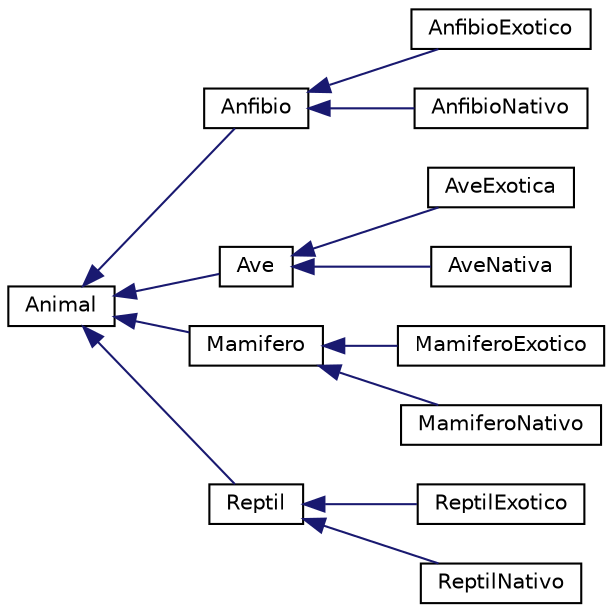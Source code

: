 digraph "Graphical Class Hierarchy"
{
  edge [fontname="Helvetica",fontsize="10",labelfontname="Helvetica",labelfontsize="10"];
  node [fontname="Helvetica",fontsize="10",shape=record];
  rankdir="LR";
  Node0 [label="Animal",height=0.2,width=0.4,color="black", fillcolor="white", style="filled",URL="$class_animal.html"];
  Node0 -> Node1 [dir="back",color="midnightblue",fontsize="10",style="solid",fontname="Helvetica"];
  Node1 [label="Anfibio",height=0.2,width=0.4,color="black", fillcolor="white", style="filled",URL="$class_anfibio.html"];
  Node1 -> Node2 [dir="back",color="midnightblue",fontsize="10",style="solid",fontname="Helvetica"];
  Node2 [label="AnfibioExotico",height=0.2,width=0.4,color="black", fillcolor="white", style="filled",URL="$class_anfibio_exotico.html"];
  Node1 -> Node3 [dir="back",color="midnightblue",fontsize="10",style="solid",fontname="Helvetica"];
  Node3 [label="AnfibioNativo",height=0.2,width=0.4,color="black", fillcolor="white", style="filled",URL="$class_anfibio_nativo.html"];
  Node0 -> Node4 [dir="back",color="midnightblue",fontsize="10",style="solid",fontname="Helvetica"];
  Node4 [label="Ave",height=0.2,width=0.4,color="black", fillcolor="white", style="filled",URL="$class_ave.html"];
  Node4 -> Node5 [dir="back",color="midnightblue",fontsize="10",style="solid",fontname="Helvetica"];
  Node5 [label="AveExotica",height=0.2,width=0.4,color="black", fillcolor="white", style="filled",URL="$class_ave_exotica.html"];
  Node4 -> Node6 [dir="back",color="midnightblue",fontsize="10",style="solid",fontname="Helvetica"];
  Node6 [label="AveNativa",height=0.2,width=0.4,color="black", fillcolor="white", style="filled",URL="$class_ave_nativa.html"];
  Node0 -> Node7 [dir="back",color="midnightblue",fontsize="10",style="solid",fontname="Helvetica"];
  Node7 [label="Mamifero",height=0.2,width=0.4,color="black", fillcolor="white", style="filled",URL="$class_mamifero.html"];
  Node7 -> Node8 [dir="back",color="midnightblue",fontsize="10",style="solid",fontname="Helvetica"];
  Node8 [label="MamiferoExotico",height=0.2,width=0.4,color="black", fillcolor="white", style="filled",URL="$class_mamifero_exotico.html"];
  Node7 -> Node9 [dir="back",color="midnightblue",fontsize="10",style="solid",fontname="Helvetica"];
  Node9 [label="MamiferoNativo",height=0.2,width=0.4,color="black", fillcolor="white", style="filled",URL="$class_mamifero_nativo.html"];
  Node0 -> Node10 [dir="back",color="midnightblue",fontsize="10",style="solid",fontname="Helvetica"];
  Node10 [label="Reptil",height=0.2,width=0.4,color="black", fillcolor="white", style="filled",URL="$class_reptil.html"];
  Node10 -> Node11 [dir="back",color="midnightblue",fontsize="10",style="solid",fontname="Helvetica"];
  Node11 [label="ReptilExotico",height=0.2,width=0.4,color="black", fillcolor="white", style="filled",URL="$class_reptil_exotico.html"];
  Node10 -> Node12 [dir="back",color="midnightblue",fontsize="10",style="solid",fontname="Helvetica"];
  Node12 [label="ReptilNativo",height=0.2,width=0.4,color="black", fillcolor="white", style="filled",URL="$class_reptil_nativo.html"];
}
